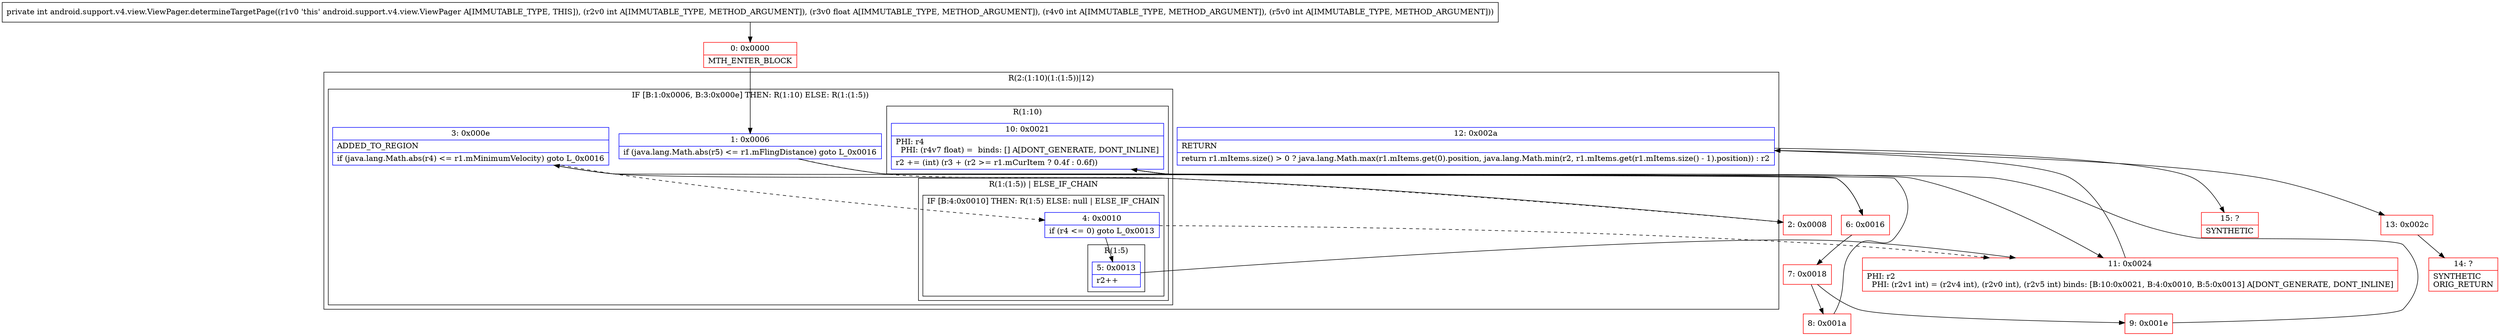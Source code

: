digraph "CFG forandroid.support.v4.view.ViewPager.determineTargetPage(IFII)I" {
subgraph cluster_Region_1024022304 {
label = "R(2:(1:10)(1:(1:5))|12)";
node [shape=record,color=blue];
subgraph cluster_IfRegion_1926058155 {
label = "IF [B:1:0x0006, B:3:0x000e] THEN: R(1:10) ELSE: R(1:(1:5))";
node [shape=record,color=blue];
Node_1 [shape=record,label="{1\:\ 0x0006|if (java.lang.Math.abs(r5) \<= r1.mFlingDistance) goto L_0x0016\l}"];
Node_3 [shape=record,label="{3\:\ 0x000e|ADDED_TO_REGION\l|if (java.lang.Math.abs(r4) \<= r1.mMinimumVelocity) goto L_0x0016\l}"];
subgraph cluster_Region_1679934867 {
label = "R(1:10)";
node [shape=record,color=blue];
Node_10 [shape=record,label="{10\:\ 0x0021|PHI: r4 \l  PHI: (r4v7 float) =  binds: [] A[DONT_GENERATE, DONT_INLINE]\l|r2 += (int) (r3 + (r2 \>= r1.mCurItem ? 0.4f : 0.6f))\l}"];
}
subgraph cluster_Region_193703834 {
label = "R(1:(1:5)) | ELSE_IF_CHAIN\l";
node [shape=record,color=blue];
subgraph cluster_IfRegion_2085374364 {
label = "IF [B:4:0x0010] THEN: R(1:5) ELSE: null | ELSE_IF_CHAIN\l";
node [shape=record,color=blue];
Node_4 [shape=record,label="{4\:\ 0x0010|if (r4 \<= 0) goto L_0x0013\l}"];
subgraph cluster_Region_1679558326 {
label = "R(1:5)";
node [shape=record,color=blue];
Node_5 [shape=record,label="{5\:\ 0x0013|r2++\l}"];
}
}
}
}
Node_12 [shape=record,label="{12\:\ 0x002a|RETURN\l|return r1.mItems.size() \> 0 ? java.lang.Math.max(r1.mItems.get(0).position, java.lang.Math.min(r2, r1.mItems.get(r1.mItems.size() \- 1).position)) : r2\l}"];
}
Node_0 [shape=record,color=red,label="{0\:\ 0x0000|MTH_ENTER_BLOCK\l}"];
Node_2 [shape=record,color=red,label="{2\:\ 0x0008}"];
Node_6 [shape=record,color=red,label="{6\:\ 0x0016}"];
Node_7 [shape=record,color=red,label="{7\:\ 0x0018}"];
Node_8 [shape=record,color=red,label="{8\:\ 0x001a}"];
Node_9 [shape=record,color=red,label="{9\:\ 0x001e}"];
Node_11 [shape=record,color=red,label="{11\:\ 0x0024|PHI: r2 \l  PHI: (r2v1 int) = (r2v4 int), (r2v0 int), (r2v5 int) binds: [B:10:0x0021, B:4:0x0010, B:5:0x0013] A[DONT_GENERATE, DONT_INLINE]\l}"];
Node_13 [shape=record,color=red,label="{13\:\ 0x002c}"];
Node_14 [shape=record,color=red,label="{14\:\ ?|SYNTHETIC\lORIG_RETURN\l}"];
Node_15 [shape=record,color=red,label="{15\:\ ?|SYNTHETIC\l}"];
MethodNode[shape=record,label="{private int android.support.v4.view.ViewPager.determineTargetPage((r1v0 'this' android.support.v4.view.ViewPager A[IMMUTABLE_TYPE, THIS]), (r2v0 int A[IMMUTABLE_TYPE, METHOD_ARGUMENT]), (r3v0 float A[IMMUTABLE_TYPE, METHOD_ARGUMENT]), (r4v0 int A[IMMUTABLE_TYPE, METHOD_ARGUMENT]), (r5v0 int A[IMMUTABLE_TYPE, METHOD_ARGUMENT])) }"];
MethodNode -> Node_0;
Node_1 -> Node_2[style=dashed];
Node_1 -> Node_6;
Node_3 -> Node_4[style=dashed];
Node_3 -> Node_6;
Node_10 -> Node_11;
Node_4 -> Node_5;
Node_4 -> Node_11[style=dashed];
Node_5 -> Node_11;
Node_12 -> Node_13;
Node_12 -> Node_15;
Node_0 -> Node_1;
Node_2 -> Node_3;
Node_6 -> Node_7;
Node_7 -> Node_8;
Node_7 -> Node_9;
Node_8 -> Node_10;
Node_9 -> Node_10;
Node_11 -> Node_12;
Node_13 -> Node_14;
}

